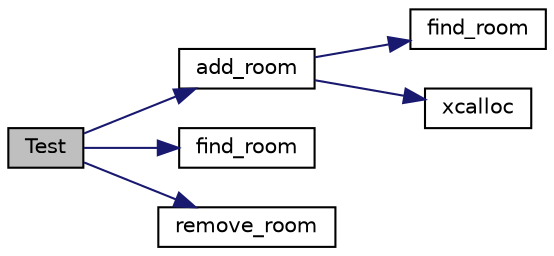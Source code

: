 digraph "Test"
{
 // LATEX_PDF_SIZE
  edge [fontname="Helvetica",fontsize="10",labelfontname="Helvetica",labelfontsize="10"];
  node [fontname="Helvetica",fontsize="10",shape=record];
  rankdir="LR";
  Node1 [label="Test",height=0.2,width=0.4,color="black", fillcolor="grey75", style="filled", fontcolor="black",tooltip=" "];
  Node1 -> Node2 [color="midnightblue",fontsize="10",style="solid",fontname="Helvetica"];
  Node2 [label="add_room",height=0.2,width=0.4,color="black", fillcolor="white", style="filled",URL="$room_8h.html#a2ab5feb4830c297aaf6aa50c23883964",tooltip="Add a new room room to the linked list room."];
  Node2 -> Node3 [color="midnightblue",fontsize="10",style="solid",fontname="Helvetica"];
  Node3 [label="find_room",height=0.2,width=0.4,color="black", fillcolor="white", style="filled",URL="$room_8c.html#acae659308b57651995d3e0089068cfb8",tooltip="Find the room element where the socket is equal to room sock."];
  Node2 -> Node4 [color="midnightblue",fontsize="10",style="solid",fontname="Helvetica"];
  Node4 [label="xcalloc",height=0.2,width=0.4,color="black", fillcolor="white", style="filled",URL="$epoll__server_2utils_2xalloc_8c.html#acf4d2a0b6c4f9229a0f4687202abed54",tooltip="Calloc wrapper that exit on failure."];
  Node1 -> Node5 [color="midnightblue",fontsize="10",style="solid",fontname="Helvetica"];
  Node5 [label="find_room",height=0.2,width=0.4,color="black", fillcolor="white", style="filled",URL="$room_8h.html#acae659308b57651995d3e0089068cfb8",tooltip="Find the room element where the socket is equal to room sock."];
  Node1 -> Node6 [color="midnightblue",fontsize="10",style="solid",fontname="Helvetica"];
  Node6 [label="remove_room",height=0.2,width=0.4,color="black", fillcolor="white", style="filled",URL="$room_8h.html#a27230e0744e03e415bcdbc12f2e51b91",tooltip="Remove the room room from the linked list room."];
}
